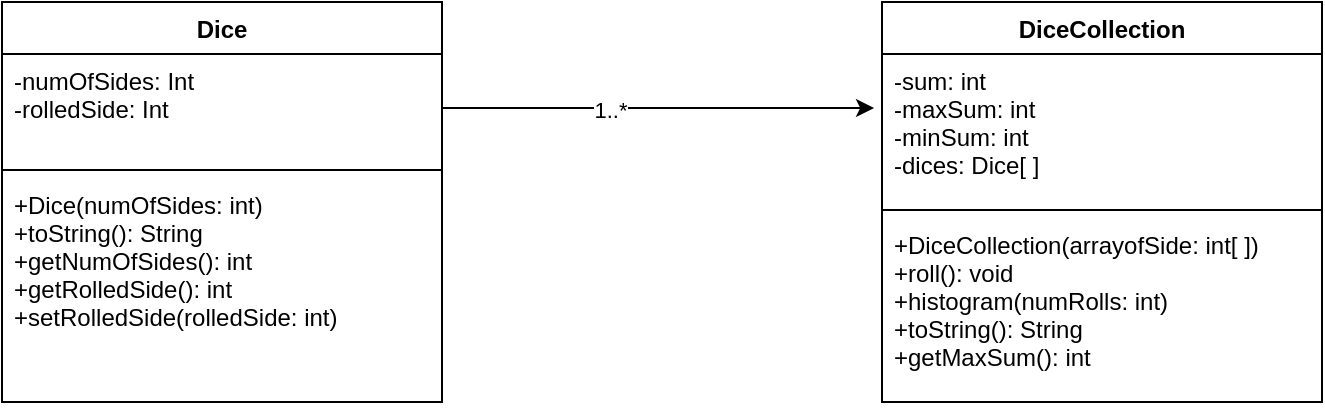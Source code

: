 <mxfile version="20.8.16" type="device"><diagram name="Page-1" id="mEPLeUQzF3hvppG7Ot7a"><mxGraphModel dx="723" dy="557" grid="1" gridSize="10" guides="1" tooltips="1" connect="1" arrows="1" fold="1" page="1" pageScale="1" pageWidth="850" pageHeight="1100" math="0" shadow="0"><root><mxCell id="0"/><mxCell id="1" parent="0"/><mxCell id="bux3WRHXFz8xmloYh64L-1" value="Dice" style="swimlane;fontStyle=1;align=center;verticalAlign=top;childLayout=stackLayout;horizontal=1;startSize=26;horizontalStack=0;resizeParent=1;resizeParentMax=0;resizeLast=0;collapsible=1;marginBottom=0;" vertex="1" parent="1"><mxGeometry x="20" y="40" width="220" height="200" as="geometry"/></mxCell><mxCell id="bux3WRHXFz8xmloYh64L-2" value="-numOfSides: Int&#xA;-rolledSide: Int&#xA;&#xA;&#xA;" style="text;strokeColor=none;fillColor=none;align=left;verticalAlign=top;spacingLeft=4;spacingRight=4;overflow=hidden;rotatable=0;points=[[0,0.5],[1,0.5]];portConstraint=eastwest;" vertex="1" parent="bux3WRHXFz8xmloYh64L-1"><mxGeometry y="26" width="220" height="54" as="geometry"/></mxCell><mxCell id="bux3WRHXFz8xmloYh64L-3" value="" style="line;strokeWidth=1;fillColor=none;align=left;verticalAlign=middle;spacingTop=-1;spacingLeft=3;spacingRight=3;rotatable=0;labelPosition=right;points=[];portConstraint=eastwest;strokeColor=inherit;" vertex="1" parent="bux3WRHXFz8xmloYh64L-1"><mxGeometry y="80" width="220" height="8" as="geometry"/></mxCell><mxCell id="bux3WRHXFz8xmloYh64L-4" value="+Dice(numOfSides: int)&#xA;+toString(): String&#xA;+getNumOfSides(): int&#xA;+getRolledSide(): int&#xA;+setRolledSide(rolledSide: int)&#xA;&#xA;&#xA;" style="text;strokeColor=none;fillColor=none;align=left;verticalAlign=top;spacingLeft=4;spacingRight=4;overflow=hidden;rotatable=0;points=[[0,0.5],[1,0.5]];portConstraint=eastwest;" vertex="1" parent="bux3WRHXFz8xmloYh64L-1"><mxGeometry y="88" width="220" height="112" as="geometry"/></mxCell><mxCell id="bux3WRHXFz8xmloYh64L-5" value="DiceCollection" style="swimlane;fontStyle=1;align=center;verticalAlign=top;childLayout=stackLayout;horizontal=1;startSize=26;horizontalStack=0;resizeParent=1;resizeParentMax=0;resizeLast=0;collapsible=1;marginBottom=0;" vertex="1" parent="1"><mxGeometry x="460" y="40" width="220" height="200" as="geometry"/></mxCell><mxCell id="bux3WRHXFz8xmloYh64L-6" value="-sum: int&#xA;-maxSum: int&#xA;-minSum: int&#xA;-dices: Dice[ ]&#xA;" style="text;strokeColor=none;fillColor=none;align=left;verticalAlign=top;spacingLeft=4;spacingRight=4;overflow=hidden;rotatable=0;points=[[0,0.5],[1,0.5]];portConstraint=eastwest;" vertex="1" parent="bux3WRHXFz8xmloYh64L-5"><mxGeometry y="26" width="220" height="74" as="geometry"/></mxCell><mxCell id="bux3WRHXFz8xmloYh64L-7" value="" style="line;strokeWidth=1;fillColor=none;align=left;verticalAlign=middle;spacingTop=-1;spacingLeft=3;spacingRight=3;rotatable=0;labelPosition=right;points=[];portConstraint=eastwest;strokeColor=inherit;" vertex="1" parent="bux3WRHXFz8xmloYh64L-5"><mxGeometry y="100" width="220" height="8" as="geometry"/></mxCell><mxCell id="bux3WRHXFz8xmloYh64L-8" value="+DiceCollection(arrayofSide: int[ ])&#xA;+roll(): void&#xA;+histogram(numRolls: int)&#xA;+toString(): String&#xA;+getMaxSum(): int&#xA;&#xA;" style="text;strokeColor=none;fillColor=none;align=left;verticalAlign=top;spacingLeft=4;spacingRight=4;overflow=hidden;rotatable=0;points=[[0,0.5],[1,0.5]];portConstraint=eastwest;" vertex="1" parent="bux3WRHXFz8xmloYh64L-5"><mxGeometry y="108" width="220" height="92" as="geometry"/></mxCell><mxCell id="bux3WRHXFz8xmloYh64L-34" style="edgeStyle=orthogonalEdgeStyle;rounded=0;orthogonalLoop=1;jettySize=auto;html=1;entryX=-0.018;entryY=0.365;entryDx=0;entryDy=0;entryPerimeter=0;" edge="1" parent="1" source="bux3WRHXFz8xmloYh64L-2" target="bux3WRHXFz8xmloYh64L-6"><mxGeometry relative="1" as="geometry"/></mxCell><mxCell id="bux3WRHXFz8xmloYh64L-37" value="1..*" style="edgeLabel;html=1;align=center;verticalAlign=middle;resizable=0;points=[];" vertex="1" connectable="0" parent="bux3WRHXFz8xmloYh64L-34"><mxGeometry x="-0.222" y="-1" relative="1" as="geometry"><mxPoint as="offset"/></mxGeometry></mxCell></root></mxGraphModel></diagram></mxfile>